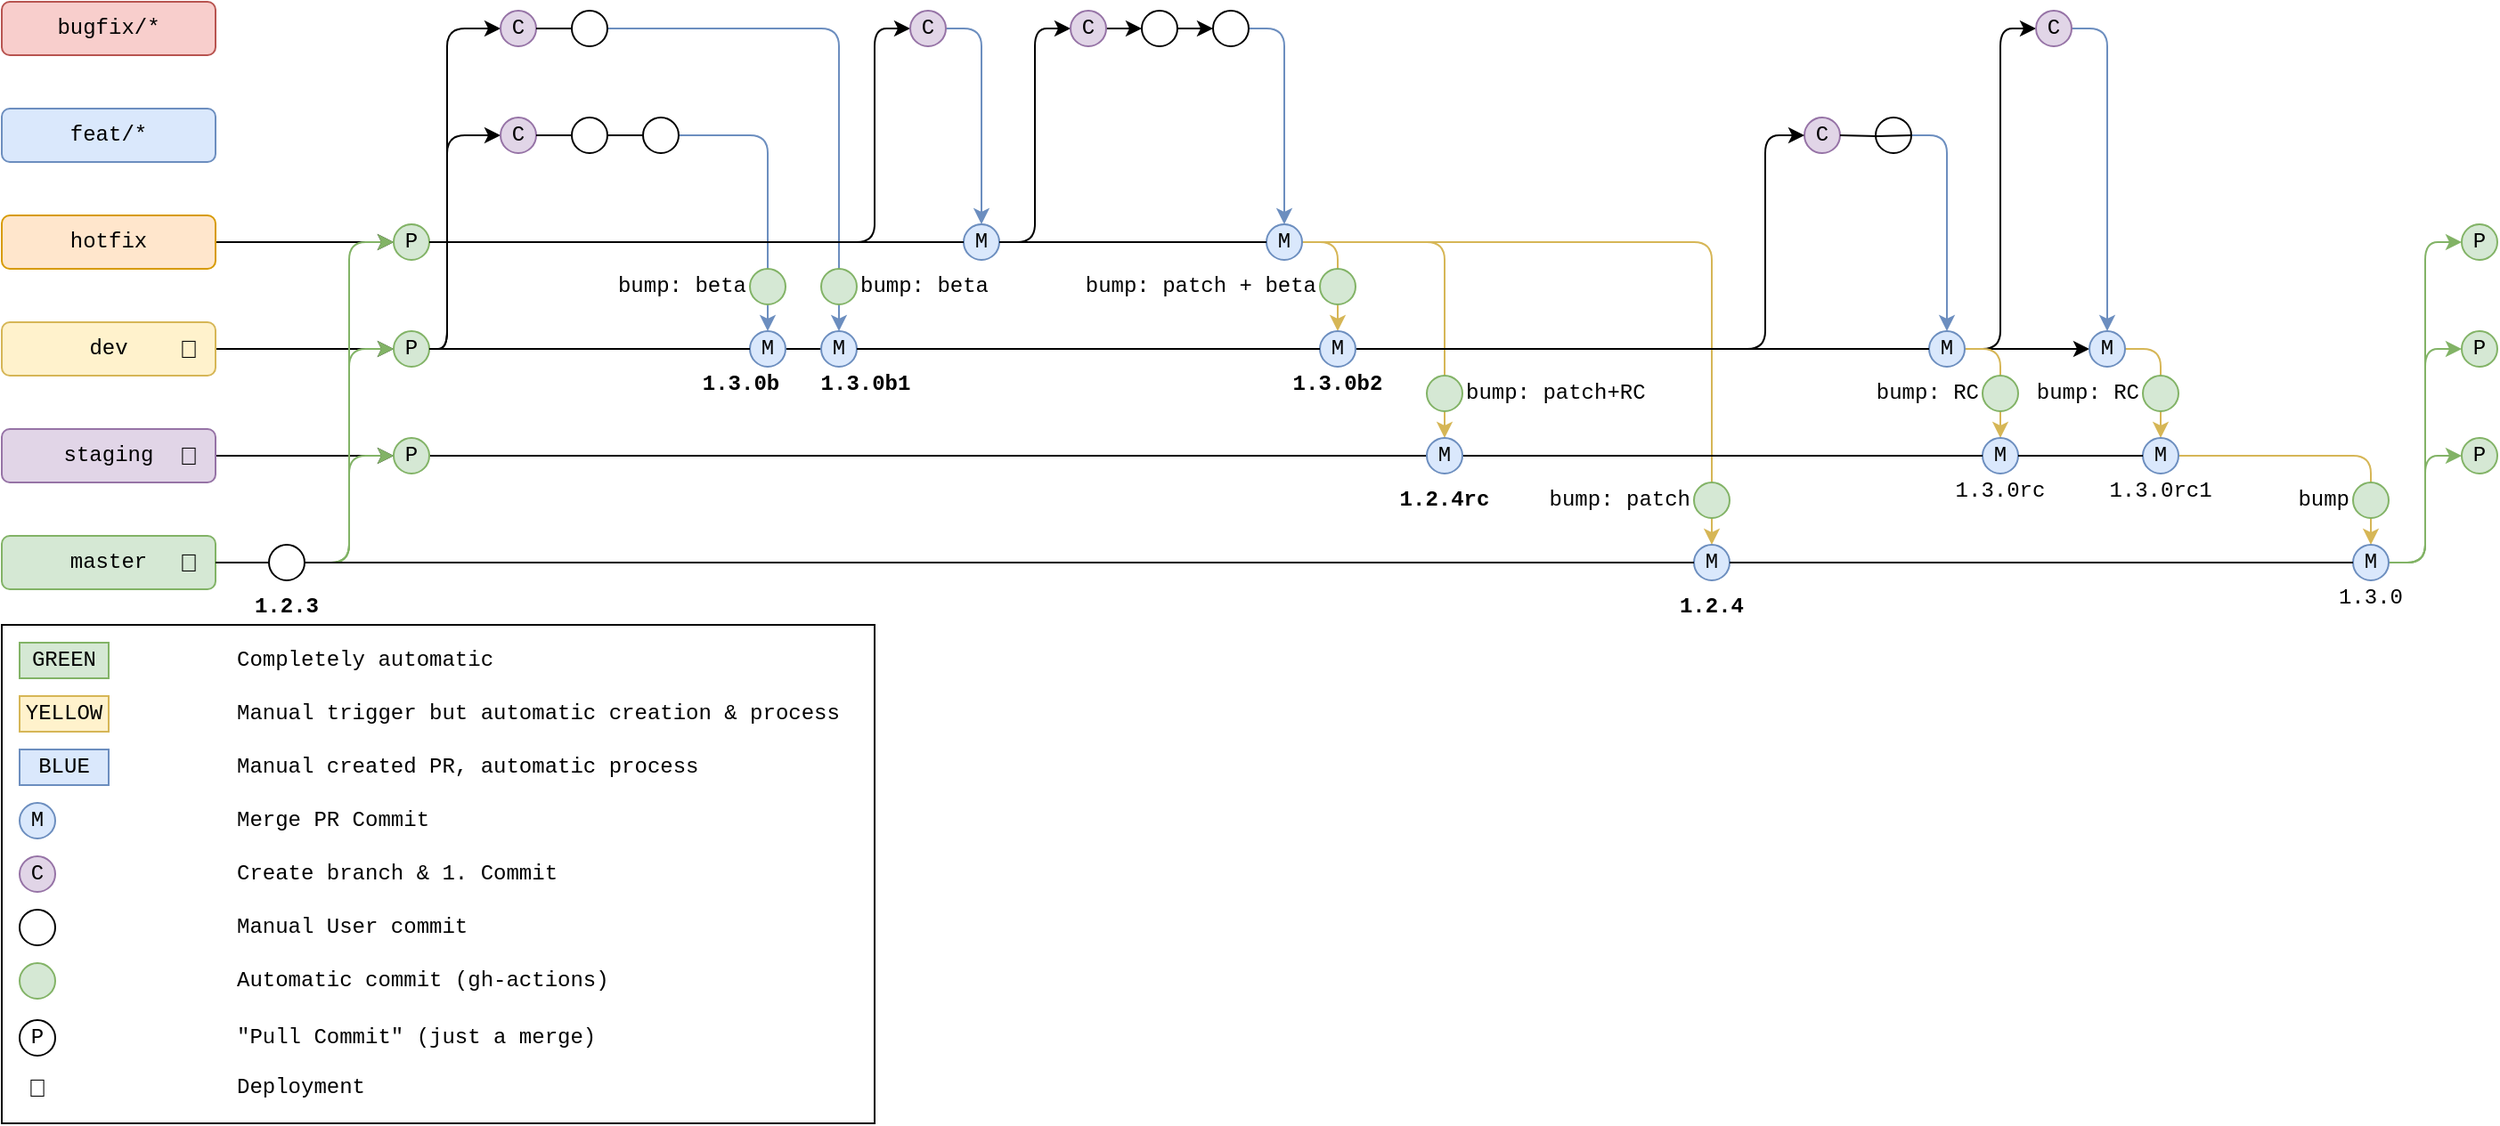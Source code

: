 <mxfile version="14.9.6" type="device"><diagram id="KOjb34SqMDLAr0F-fRmh" name="Seite-1"><mxGraphModel dx="1422" dy="942" grid="1" gridSize="10" guides="1" tooltips="1" connect="1" arrows="1" fold="1" page="1" pageScale="1" pageWidth="827" pageHeight="1169" math="0" shadow="0"><root><mxCell id="0"/><mxCell id="1" parent="0"/><mxCell id="OWHrl4kJECYipHaVR8hn-153" value="" style="rounded=0;whiteSpace=wrap;html=1;fontFamily=Courier New;fillColor=none;align=left;" parent="1" vertex="1"><mxGeometry x="20" y="360" width="490" height="280" as="geometry"/></mxCell><mxCell id="OWHrl4kJECYipHaVR8hn-104" style="edgeStyle=orthogonalEdgeStyle;rounded=1;orthogonalLoop=1;jettySize=auto;html=1;exitX=1;exitY=0.5;exitDx=0;exitDy=0;entryX=0;entryY=0.5;entryDx=0;entryDy=0;fontFamily=Courier New;endArrow=classic;endFill=1;" parent="1" source="OWHrl4kJECYipHaVR8hn-56" target="OWHrl4kJECYipHaVR8hn-101" edge="1"><mxGeometry relative="1" as="geometry"/></mxCell><mxCell id="OWHrl4kJECYipHaVR8hn-103" style="edgeStyle=orthogonalEdgeStyle;rounded=1;orthogonalLoop=1;jettySize=auto;html=1;exitX=1;exitY=0.5;exitDx=0;exitDy=0;entryX=0;entryY=0.5;entryDx=0;entryDy=0;fontFamily=Courier New;endArrow=classic;endFill=1;" parent="1" source="OWHrl4kJECYipHaVR8hn-56" target="OWHrl4kJECYipHaVR8hn-102" edge="1"><mxGeometry relative="1" as="geometry"/></mxCell><mxCell id="OWHrl4kJECYipHaVR8hn-1" value="master" style="rounded=1;whiteSpace=wrap;html=1;fontFamily=Courier New;fillColor=#d5e8d4;strokeColor=#82b366;" parent="1" vertex="1"><mxGeometry x="20" y="310" width="120" height="30" as="geometry"/></mxCell><mxCell id="OWHrl4kJECYipHaVR8hn-150" style="edgeStyle=orthogonalEdgeStyle;rounded=1;orthogonalLoop=1;jettySize=auto;html=1;exitX=1;exitY=0.5;exitDx=0;exitDy=0;entryX=0;entryY=0.5;entryDx=0;entryDy=0;fontFamily=Courier New;endArrow=classic;endFill=1;" parent="1" source="OWHrl4kJECYipHaVR8hn-2" target="OWHrl4kJECYipHaVR8hn-90" edge="1"><mxGeometry relative="1" as="geometry"/></mxCell><mxCell id="OWHrl4kJECYipHaVR8hn-2" value="staging" style="rounded=1;whiteSpace=wrap;html=1;fontFamily=Courier New;fillColor=#e1d5e7;strokeColor=#9673a6;" parent="1" vertex="1"><mxGeometry x="20" y="250" width="120" height="30" as="geometry"/></mxCell><mxCell id="OWHrl4kJECYipHaVR8hn-151" style="edgeStyle=orthogonalEdgeStyle;rounded=1;orthogonalLoop=1;jettySize=auto;html=1;exitX=1;exitY=0.5;exitDx=0;exitDy=0;fontFamily=Courier New;endArrow=classic;endFill=1;" parent="1" source="OWHrl4kJECYipHaVR8hn-3" target="OWHrl4kJECYipHaVR8hn-8" edge="1"><mxGeometry relative="1" as="geometry"/></mxCell><mxCell id="OWHrl4kJECYipHaVR8hn-3" value="dev" style="rounded=1;whiteSpace=wrap;html=1;fontFamily=Courier New;fillColor=#fff2cc;strokeColor=#d6b656;" parent="1" vertex="1"><mxGeometry x="20" y="190" width="120" height="30" as="geometry"/></mxCell><mxCell id="OWHrl4kJECYipHaVR8hn-4" value="feat/*" style="rounded=1;whiteSpace=wrap;html=1;fontFamily=Courier New;fillColor=#dae8fc;strokeColor=#6c8ebf;" parent="1" vertex="1"><mxGeometry x="20" y="70" width="120" height="30" as="geometry"/></mxCell><mxCell id="OWHrl4kJECYipHaVR8hn-13" style="edgeStyle=orthogonalEdgeStyle;rounded=1;orthogonalLoop=1;jettySize=auto;html=1;exitX=1;exitY=0.5;exitDx=0;exitDy=0;fontFamily=Courier New;startArrow=none;entryX=0.5;entryY=0;entryDx=0;entryDy=0;fillColor=#dae8fc;strokeColor=#6c8ebf;" parent="1" source="OWHrl4kJECYipHaVR8hn-44" target="OWHrl4kJECYipHaVR8hn-60" edge="1"><mxGeometry relative="1" as="geometry"><mxPoint x="860" y="25" as="targetPoint"/></mxGeometry></mxCell><mxCell id="OWHrl4kJECYipHaVR8hn-5" value="bugfix/*" style="rounded=1;whiteSpace=wrap;html=1;fontFamily=Courier New;fillColor=#f8cecc;strokeColor=#b85450;" parent="1" vertex="1"><mxGeometry x="20" y="10" width="120" height="30" as="geometry"/></mxCell><mxCell id="OWHrl4kJECYipHaVR8hn-152" style="edgeStyle=orthogonalEdgeStyle;rounded=1;orthogonalLoop=1;jettySize=auto;html=1;exitX=1;exitY=0.5;exitDx=0;exitDy=0;entryX=0;entryY=0.5;entryDx=0;entryDy=0;fontFamily=Courier New;endArrow=classic;endFill=1;" parent="1" source="OWHrl4kJECYipHaVR8hn-6" target="OWHrl4kJECYipHaVR8hn-22" edge="1"><mxGeometry relative="1" as="geometry"/></mxCell><mxCell id="OWHrl4kJECYipHaVR8hn-6" value="hotfix" style="rounded=1;whiteSpace=wrap;html=1;fontFamily=Courier New;fillColor=#ffe6cc;strokeColor=#d79b00;" parent="1" vertex="1"><mxGeometry x="20" y="130" width="120" height="30" as="geometry"/></mxCell><mxCell id="OWHrl4kJECYipHaVR8hn-35" style="edgeStyle=orthogonalEdgeStyle;rounded=1;orthogonalLoop=1;jettySize=auto;html=1;exitX=1;exitY=0.5;exitDx=0;exitDy=0;entryX=0;entryY=0.5;entryDx=0;entryDy=0;fontFamily=Courier New;" parent="1" source="OWHrl4kJECYipHaVR8hn-8" target="OWHrl4kJECYipHaVR8hn-26" edge="1"><mxGeometry relative="1" as="geometry"><Array as="points"><mxPoint x="270" y="205"/><mxPoint x="270" y="85"/></Array></mxGeometry></mxCell><mxCell id="OWHrl4kJECYipHaVR8hn-39" style="edgeStyle=orthogonalEdgeStyle;rounded=1;orthogonalLoop=1;jettySize=auto;html=1;exitX=1;exitY=0.5;exitDx=0;exitDy=0;entryX=0;entryY=0.5;entryDx=0;entryDy=0;fontFamily=Courier New;" parent="1" source="OWHrl4kJECYipHaVR8hn-8" target="OWHrl4kJECYipHaVR8hn-37" edge="1"><mxGeometry relative="1" as="geometry"><Array as="points"><mxPoint x="270" y="205"/><mxPoint x="270" y="25"/></Array></mxGeometry></mxCell><mxCell id="OWHrl4kJECYipHaVR8hn-8" value="P" style="ellipse;whiteSpace=wrap;html=1;aspect=fixed;fontFamily=Courier New;fillColor=#d5e8d4;strokeColor=#82b366;" parent="1" vertex="1"><mxGeometry x="240" y="195" width="20" height="20" as="geometry"/></mxCell><mxCell id="OWHrl4kJECYipHaVR8hn-20" style="rounded=1;orthogonalLoop=1;jettySize=auto;html=1;exitX=1;exitY=0.5;exitDx=0;exitDy=0;entryX=0;entryY=0.5;entryDx=0;entryDy=0;fontFamily=Courier New;elbow=vertical;edgeStyle=orthogonalEdgeStyle;fillColor=#d5e8d4;strokeColor=#82b366;" parent="1" source="OWHrl4kJECYipHaVR8hn-19" target="OWHrl4kJECYipHaVR8hn-8" edge="1"><mxGeometry relative="1" as="geometry"/></mxCell><mxCell id="OWHrl4kJECYipHaVR8hn-91" style="edgeStyle=orthogonalEdgeStyle;rounded=1;orthogonalLoop=1;jettySize=auto;html=1;exitX=1;exitY=0.5;exitDx=0;exitDy=0;entryX=0;entryY=0.5;entryDx=0;entryDy=0;fontFamily=Courier New;endArrow=classic;endFill=1;fillColor=#d5e8d4;strokeColor=#82b366;" parent="1" source="OWHrl4kJECYipHaVR8hn-19" target="OWHrl4kJECYipHaVR8hn-90" edge="1"><mxGeometry relative="1" as="geometry"/></mxCell><mxCell id="OWHrl4kJECYipHaVR8hn-126" style="edgeStyle=orthogonalEdgeStyle;rounded=1;orthogonalLoop=1;jettySize=auto;html=1;exitX=1;exitY=0.5;exitDx=0;exitDy=0;entryX=0;entryY=0.5;entryDx=0;entryDy=0;fontFamily=Courier New;endArrow=classic;endFill=1;fillColor=#d5e8d4;strokeColor=#82b366;" parent="1" source="OWHrl4kJECYipHaVR8hn-19" target="OWHrl4kJECYipHaVR8hn-22" edge="1"><mxGeometry relative="1" as="geometry"/></mxCell><mxCell id="OWHrl4kJECYipHaVR8hn-19" value="" style="ellipse;whiteSpace=wrap;html=1;aspect=fixed;fontFamily=Courier New;" parent="1" vertex="1"><mxGeometry x="170" y="315" width="20" height="20" as="geometry"/></mxCell><mxCell id="OWHrl4kJECYipHaVR8hn-21" value="" style="edgeStyle=orthogonalEdgeStyle;rounded=0;orthogonalLoop=1;jettySize=auto;html=1;exitX=1;exitY=0.5;exitDx=0;exitDy=0;fontFamily=Courier New;endArrow=none;" parent="1" source="OWHrl4kJECYipHaVR8hn-1" target="OWHrl4kJECYipHaVR8hn-19" edge="1"><mxGeometry relative="1" as="geometry"><mxPoint x="860" y="325" as="targetPoint"/><mxPoint x="140" y="325" as="sourcePoint"/></mxGeometry></mxCell><mxCell id="OWHrl4kJECYipHaVR8hn-50" style="edgeStyle=orthogonalEdgeStyle;rounded=1;orthogonalLoop=1;jettySize=auto;html=1;exitX=1;exitY=0.5;exitDx=0;exitDy=0;entryX=0;entryY=0.5;entryDx=0;entryDy=0;fontFamily=Courier New;" parent="1" source="OWHrl4kJECYipHaVR8hn-22" target="OWHrl4kJECYipHaVR8hn-44" edge="1"><mxGeometry relative="1" as="geometry"><Array as="points"><mxPoint x="510" y="145"/><mxPoint x="510" y="25"/></Array></mxGeometry></mxCell><mxCell id="OWHrl4kJECYipHaVR8hn-22" value="P" style="ellipse;whiteSpace=wrap;html=1;aspect=fixed;fontFamily=Courier New;fillColor=#d5e8d4;strokeColor=#82b366;" parent="1" vertex="1"><mxGeometry x="240" y="135" width="20" height="20" as="geometry"/></mxCell><mxCell id="OWHrl4kJECYipHaVR8hn-26" value="C" style="ellipse;whiteSpace=wrap;html=1;aspect=fixed;fontFamily=Courier New;fillColor=#e1d5e7;strokeColor=#9673a6;" parent="1" vertex="1"><mxGeometry x="300" y="75" width="20" height="20" as="geometry"/></mxCell><mxCell id="OWHrl4kJECYipHaVR8hn-28" value="" style="ellipse;whiteSpace=wrap;html=1;aspect=fixed;fontFamily=Courier New;" parent="1" vertex="1"><mxGeometry x="340" y="75" width="20" height="20" as="geometry"/></mxCell><mxCell id="OWHrl4kJECYipHaVR8hn-29" value="" style="edgeStyle=orthogonalEdgeStyle;rounded=0;orthogonalLoop=1;jettySize=auto;html=1;exitX=1;exitY=0.5;exitDx=0;exitDy=0;fontFamily=Courier New;startArrow=none;endArrow=none;" parent="1" source="OWHrl4kJECYipHaVR8hn-26" target="OWHrl4kJECYipHaVR8hn-28" edge="1"><mxGeometry relative="1" as="geometry"><mxPoint x="860" y="85" as="targetPoint"/><mxPoint x="360" y="85" as="sourcePoint"/></mxGeometry></mxCell><mxCell id="OWHrl4kJECYipHaVR8hn-34" style="edgeStyle=orthogonalEdgeStyle;rounded=1;orthogonalLoop=1;jettySize=auto;html=1;exitX=1;exitY=0.5;exitDx=0;exitDy=0;entryX=0.5;entryY=0;entryDx=0;entryDy=0;fontFamily=Courier New;fillColor=#dae8fc;strokeColor=#6c8ebf;" parent="1" source="OWHrl4kJECYipHaVR8hn-30" target="OWHrl4kJECYipHaVR8hn-32" edge="1"><mxGeometry relative="1" as="geometry"/></mxCell><mxCell id="OWHrl4kJECYipHaVR8hn-30" value="" style="ellipse;whiteSpace=wrap;html=1;aspect=fixed;fontFamily=Courier New;" parent="1" vertex="1"><mxGeometry x="380" y="75" width="20" height="20" as="geometry"/></mxCell><mxCell id="OWHrl4kJECYipHaVR8hn-31" value="" style="edgeStyle=orthogonalEdgeStyle;rounded=0;orthogonalLoop=1;jettySize=auto;html=1;exitX=1;exitY=0.5;exitDx=0;exitDy=0;fontFamily=Courier New;startArrow=none;endArrow=none;" parent="1" source="OWHrl4kJECYipHaVR8hn-28" target="OWHrl4kJECYipHaVR8hn-30" edge="1"><mxGeometry relative="1" as="geometry"><mxPoint x="820" y="85" as="targetPoint"/><mxPoint x="360" y="85" as="sourcePoint"/></mxGeometry></mxCell><mxCell id="OWHrl4kJECYipHaVR8hn-59" style="edgeStyle=orthogonalEdgeStyle;rounded=1;orthogonalLoop=1;jettySize=auto;html=1;exitX=1;exitY=0.5;exitDx=0;exitDy=0;entryX=0;entryY=0.5;entryDx=0;entryDy=0;fontFamily=Courier New;endArrow=none;endFill=0;" parent="1" source="OWHrl4kJECYipHaVR8hn-32" target="OWHrl4kJECYipHaVR8hn-47" edge="1"><mxGeometry relative="1" as="geometry"/></mxCell><mxCell id="OWHrl4kJECYipHaVR8hn-32" value="M" style="ellipse;whiteSpace=wrap;html=1;aspect=fixed;fontFamily=Courier New;fillColor=#dae8fc;strokeColor=#6c8ebf;" parent="1" vertex="1"><mxGeometry x="440" y="195" width="20" height="20" as="geometry"/></mxCell><mxCell id="OWHrl4kJECYipHaVR8hn-33" value="" style="edgeStyle=orthogonalEdgeStyle;rounded=0;orthogonalLoop=1;jettySize=auto;html=1;exitX=1;exitY=0.5;exitDx=0;exitDy=0;fontFamily=Courier New;startArrow=none;endArrow=none;" parent="1" source="OWHrl4kJECYipHaVR8hn-8" target="OWHrl4kJECYipHaVR8hn-32" edge="1"><mxGeometry relative="1" as="geometry"><mxPoint x="860" y="205" as="targetPoint"/><mxPoint x="260" y="205" as="sourcePoint"/></mxGeometry></mxCell><mxCell id="OWHrl4kJECYipHaVR8hn-37" value="C" style="ellipse;whiteSpace=wrap;html=1;aspect=fixed;fontFamily=Courier New;fillColor=#e1d5e7;strokeColor=#9673a6;" parent="1" vertex="1"><mxGeometry x="300" y="15" width="20" height="20" as="geometry"/></mxCell><mxCell id="OWHrl4kJECYipHaVR8hn-49" style="edgeStyle=orthogonalEdgeStyle;rounded=1;orthogonalLoop=1;jettySize=auto;html=1;exitX=1;exitY=0.5;exitDx=0;exitDy=0;fontFamily=Courier New;entryX=0.5;entryY=0;entryDx=0;entryDy=0;fillColor=#dae8fc;strokeColor=#6c8ebf;" parent="1" source="OWHrl4kJECYipHaVR8hn-41" target="OWHrl4kJECYipHaVR8hn-47" edge="1"><mxGeometry relative="1" as="geometry"><mxPoint x="480" y="20" as="targetPoint"/><Array as="points"><mxPoint x="490" y="25"/></Array></mxGeometry></mxCell><mxCell id="OWHrl4kJECYipHaVR8hn-41" value="" style="ellipse;whiteSpace=wrap;html=1;aspect=fixed;fontFamily=Courier New;" parent="1" vertex="1"><mxGeometry x="340" y="15" width="20" height="20" as="geometry"/></mxCell><mxCell id="OWHrl4kJECYipHaVR8hn-42" value="" style="edgeStyle=orthogonalEdgeStyle;rounded=0;orthogonalLoop=1;jettySize=auto;html=1;exitX=1;exitY=0.5;exitDx=0;exitDy=0;fontFamily=Courier New;startArrow=none;endArrow=none;" parent="1" source="OWHrl4kJECYipHaVR8hn-37" target="OWHrl4kJECYipHaVR8hn-41" edge="1"><mxGeometry relative="1" as="geometry"><mxPoint x="860" y="25" as="targetPoint"/><mxPoint x="320" y="25" as="sourcePoint"/></mxGeometry></mxCell><mxCell id="OWHrl4kJECYipHaVR8hn-44" value="C" style="ellipse;whiteSpace=wrap;html=1;aspect=fixed;fontFamily=Courier New;fillColor=#e1d5e7;strokeColor=#9673a6;" parent="1" vertex="1"><mxGeometry x="530" y="15" width="20" height="20" as="geometry"/></mxCell><mxCell id="OWHrl4kJECYipHaVR8hn-47" value="M" style="ellipse;whiteSpace=wrap;html=1;aspect=fixed;fontFamily=Courier New;fillColor=#dae8fc;strokeColor=#6c8ebf;" parent="1" vertex="1"><mxGeometry x="480" y="195" width="20" height="20" as="geometry"/></mxCell><mxCell id="OWHrl4kJECYipHaVR8hn-51" value="C" style="ellipse;whiteSpace=wrap;html=1;aspect=fixed;fontFamily=Courier New;fillColor=#e1d5e7;strokeColor=#9673a6;" parent="1" vertex="1"><mxGeometry x="1032" y="75" width="20" height="20" as="geometry"/></mxCell><mxCell id="OWHrl4kJECYipHaVR8hn-58" style="edgeStyle=orthogonalEdgeStyle;rounded=1;orthogonalLoop=1;jettySize=auto;html=1;exitX=1;exitY=0.5;exitDx=0;exitDy=0;entryX=0.5;entryY=0;entryDx=0;entryDy=0;fontFamily=Courier New;fillColor=#dae8fc;strokeColor=#6c8ebf;" parent="1" source="OWHrl4kJECYipHaVR8hn-53" target="OWHrl4kJECYipHaVR8hn-56" edge="1"><mxGeometry relative="1" as="geometry"/></mxCell><mxCell id="OWHrl4kJECYipHaVR8hn-53" value="" style="ellipse;whiteSpace=wrap;html=1;aspect=fixed;fontFamily=Courier New;" parent="1" vertex="1"><mxGeometry x="1072" y="75" width="20" height="20" as="geometry"/></mxCell><mxCell id="OWHrl4kJECYipHaVR8hn-54" value="" style="edgeStyle=orthogonalEdgeStyle;rounded=0;orthogonalLoop=1;jettySize=auto;html=1;fontFamily=Courier New;startArrow=none;endArrow=none;" parent="1" target="OWHrl4kJECYipHaVR8hn-53" edge="1"><mxGeometry relative="1" as="geometry"><mxPoint x="1352" y="90" as="targetPoint"/><mxPoint x="1052" y="85" as="sourcePoint"/></mxGeometry></mxCell><mxCell id="OWHrl4kJECYipHaVR8hn-96" style="edgeStyle=orthogonalEdgeStyle;rounded=1;orthogonalLoop=1;jettySize=auto;html=1;exitX=1;exitY=0.5;exitDx=0;exitDy=0;entryX=0.5;entryY=0;entryDx=0;entryDy=0;fontFamily=Courier New;endArrow=classic;endFill=1;fillColor=#fff2cc;strokeColor=#d6b656;" parent="1" source="OWHrl4kJECYipHaVR8hn-56" target="OWHrl4kJECYipHaVR8hn-93" edge="1"><mxGeometry relative="1" as="geometry"/></mxCell><mxCell id="OWHrl4kJECYipHaVR8hn-56" value="M" style="ellipse;whiteSpace=wrap;html=1;aspect=fixed;fontFamily=Courier New;fillColor=#dae8fc;strokeColor=#6c8ebf;" parent="1" vertex="1"><mxGeometry x="1102" y="195" width="20" height="20" as="geometry"/></mxCell><mxCell id="OWHrl4kJECYipHaVR8hn-65" style="edgeStyle=orthogonalEdgeStyle;rounded=1;orthogonalLoop=1;jettySize=auto;html=1;exitX=0.5;exitY=1;exitDx=0;exitDy=0;entryX=0.5;entryY=0;entryDx=0;entryDy=0;fontFamily=Courier New;endArrow=classic;endFill=1;startArrow=none;fillColor=#fff2cc;strokeColor=#d6b656;" parent="1" source="OWHrl4kJECYipHaVR8hn-66" target="OWHrl4kJECYipHaVR8hn-63" edge="1"><mxGeometry relative="1" as="geometry"/></mxCell><mxCell id="OWHrl4kJECYipHaVR8hn-74" style="edgeStyle=orthogonalEdgeStyle;rounded=1;orthogonalLoop=1;jettySize=auto;html=1;exitX=1;exitY=0.5;exitDx=0;exitDy=0;entryX=0;entryY=0.5;entryDx=0;entryDy=0;fontFamily=Courier New;endArrow=classic;endFill=1;" parent="1" source="OWHrl4kJECYipHaVR8hn-60" target="OWHrl4kJECYipHaVR8hn-71" edge="1"><mxGeometry relative="1" as="geometry"/></mxCell><mxCell id="OWHrl4kJECYipHaVR8hn-60" value="M" style="ellipse;whiteSpace=wrap;html=1;aspect=fixed;fontFamily=Courier New;fillColor=#dae8fc;strokeColor=#6c8ebf;" parent="1" vertex="1"><mxGeometry x="560" y="135" width="20" height="20" as="geometry"/></mxCell><mxCell id="OWHrl4kJECYipHaVR8hn-61" value="" style="edgeStyle=orthogonalEdgeStyle;rounded=0;orthogonalLoop=1;jettySize=auto;html=1;exitX=1;exitY=0.5;exitDx=0;exitDy=0;fontFamily=Courier New;startArrow=none;endArrow=none;" parent="1" source="OWHrl4kJECYipHaVR8hn-22" target="OWHrl4kJECYipHaVR8hn-60" edge="1"><mxGeometry relative="1" as="geometry"><mxPoint x="860" y="145" as="targetPoint"/><mxPoint x="320" y="145" as="sourcePoint"/></mxGeometry></mxCell><mxCell id="OWHrl4kJECYipHaVR8hn-63" value="M" style="ellipse;whiteSpace=wrap;html=1;aspect=fixed;fontFamily=Courier New;fillColor=#dae8fc;strokeColor=#6c8ebf;" parent="1" vertex="1"><mxGeometry x="970" y="315" width="20" height="20" as="geometry"/></mxCell><mxCell id="OWHrl4kJECYipHaVR8hn-64" value="" style="edgeStyle=orthogonalEdgeStyle;rounded=0;orthogonalLoop=1;jettySize=auto;html=1;exitX=1;exitY=0.5;exitDx=0;exitDy=0;fontFamily=Courier New;startArrow=none;endArrow=none;" parent="1" source="OWHrl4kJECYipHaVR8hn-19" target="OWHrl4kJECYipHaVR8hn-63" edge="1"><mxGeometry relative="1" as="geometry"><mxPoint x="860" y="325" as="targetPoint"/><mxPoint x="190" y="325" as="sourcePoint"/></mxGeometry></mxCell><mxCell id="OWHrl4kJECYipHaVR8hn-67" value="" style="edgeStyle=orthogonalEdgeStyle;rounded=1;orthogonalLoop=1;jettySize=auto;html=1;exitX=1;exitY=0.5;exitDx=0;exitDy=0;entryX=0.5;entryY=0;entryDx=0;entryDy=0;fontFamily=Courier New;endArrow=none;endFill=1;fillColor=#fff2cc;strokeColor=#d6b656;" parent="1" source="OWHrl4kJECYipHaVR8hn-60" target="OWHrl4kJECYipHaVR8hn-66" edge="1"><mxGeometry relative="1" as="geometry"><mxPoint x="580" y="145" as="sourcePoint"/><mxPoint x="610" y="315" as="targetPoint"/></mxGeometry></mxCell><mxCell id="OWHrl4kJECYipHaVR8hn-75" style="edgeStyle=orthogonalEdgeStyle;rounded=1;orthogonalLoop=1;jettySize=auto;html=1;exitX=1;exitY=0.5;exitDx=0;exitDy=0;entryX=0;entryY=0.5;entryDx=0;entryDy=0;fontFamily=Courier New;endArrow=classic;endFill=1;" parent="1" source="OWHrl4kJECYipHaVR8hn-71" target="OWHrl4kJECYipHaVR8hn-72" edge="1"><mxGeometry relative="1" as="geometry"/></mxCell><mxCell id="OWHrl4kJECYipHaVR8hn-71" value="C" style="ellipse;whiteSpace=wrap;html=1;aspect=fixed;fontFamily=Courier New;fillColor=#e1d5e7;strokeColor=#9673a6;" parent="1" vertex="1"><mxGeometry x="620" y="15" width="20" height="20" as="geometry"/></mxCell><mxCell id="OWHrl4kJECYipHaVR8hn-76" style="edgeStyle=orthogonalEdgeStyle;rounded=1;orthogonalLoop=1;jettySize=auto;html=1;exitX=1;exitY=0.5;exitDx=0;exitDy=0;entryX=0;entryY=0.5;entryDx=0;entryDy=0;fontFamily=Courier New;endArrow=classic;endFill=1;" parent="1" source="OWHrl4kJECYipHaVR8hn-72" target="OWHrl4kJECYipHaVR8hn-73" edge="1"><mxGeometry relative="1" as="geometry"/></mxCell><mxCell id="OWHrl4kJECYipHaVR8hn-72" value="" style="ellipse;whiteSpace=wrap;html=1;aspect=fixed;fontFamily=Courier New;" parent="1" vertex="1"><mxGeometry x="660" y="15" width="20" height="20" as="geometry"/></mxCell><mxCell id="OWHrl4kJECYipHaVR8hn-79" style="edgeStyle=orthogonalEdgeStyle;rounded=1;orthogonalLoop=1;jettySize=auto;html=1;exitX=1;exitY=0.5;exitDx=0;exitDy=0;entryX=0.5;entryY=0;entryDx=0;entryDy=0;fontFamily=Courier New;endArrow=classic;endFill=1;fillColor=#dae8fc;strokeColor=#6c8ebf;" parent="1" source="OWHrl4kJECYipHaVR8hn-73" target="OWHrl4kJECYipHaVR8hn-77" edge="1"><mxGeometry relative="1" as="geometry"/></mxCell><mxCell id="OWHrl4kJECYipHaVR8hn-73" value="" style="ellipse;whiteSpace=wrap;html=1;aspect=fixed;fontFamily=Courier New;" parent="1" vertex="1"><mxGeometry x="700" y="15" width="20" height="20" as="geometry"/></mxCell><mxCell id="OWHrl4kJECYipHaVR8hn-178" style="edgeStyle=orthogonalEdgeStyle;rounded=1;orthogonalLoop=1;jettySize=auto;html=1;exitX=1;exitY=0.5;exitDx=0;exitDy=0;entryX=0.5;entryY=0;entryDx=0;entryDy=0;fontFamily=Courier New;endArrow=classic;endFill=1;fillColor=#fff2cc;strokeColor=#d6b656;" parent="1" source="OWHrl4kJECYipHaVR8hn-77" target="OWHrl4kJECYipHaVR8hn-176" edge="1"><mxGeometry relative="1" as="geometry"/></mxCell><mxCell id="OWHrl4kJECYipHaVR8hn-195" style="edgeStyle=orthogonalEdgeStyle;rounded=1;orthogonalLoop=1;jettySize=auto;html=1;exitX=1;exitY=0.5;exitDx=0;exitDy=0;entryX=0.5;entryY=0;entryDx=0;entryDy=0;fontFamily=Courier New;endArrow=classic;endFill=1;fillColor=#fff2cc;strokeColor=#d6b656;" parent="1" source="OWHrl4kJECYipHaVR8hn-77" target="OWHrl4kJECYipHaVR8hn-193" edge="1"><mxGeometry relative="1" as="geometry"/></mxCell><mxCell id="OWHrl4kJECYipHaVR8hn-77" value="M" style="ellipse;whiteSpace=wrap;html=1;aspect=fixed;fontFamily=Courier New;fillColor=#dae8fc;strokeColor=#6c8ebf;" parent="1" vertex="1"><mxGeometry x="730" y="135" width="20" height="20" as="geometry"/></mxCell><mxCell id="OWHrl4kJECYipHaVR8hn-78" value="" style="edgeStyle=orthogonalEdgeStyle;rounded=0;orthogonalLoop=1;jettySize=auto;html=1;exitX=1;exitY=0.5;exitDx=0;exitDy=0;fontFamily=Courier New;startArrow=none;endArrow=none;" parent="1" source="OWHrl4kJECYipHaVR8hn-60" target="OWHrl4kJECYipHaVR8hn-77" edge="1"><mxGeometry relative="1" as="geometry"><mxPoint x="860" y="145" as="targetPoint"/><mxPoint x="580" y="145" as="sourcePoint"/></mxGeometry></mxCell><mxCell id="OWHrl4kJECYipHaVR8hn-199" style="edgeStyle=orthogonalEdgeStyle;rounded=1;orthogonalLoop=1;jettySize=auto;html=1;exitX=1;exitY=0.5;exitDx=0;exitDy=0;entryX=0;entryY=0.5;entryDx=0;entryDy=0;fontFamily=Courier New;endArrow=none;endFill=0;" parent="1" source="OWHrl4kJECYipHaVR8hn-90" target="OWHrl4kJECYipHaVR8hn-193" edge="1"><mxGeometry relative="1" as="geometry"/></mxCell><mxCell id="OWHrl4kJECYipHaVR8hn-90" value="P" style="ellipse;whiteSpace=wrap;html=1;aspect=fixed;fontFamily=Courier New;fillColor=#d5e8d4;strokeColor=#82b366;" parent="1" vertex="1"><mxGeometry x="240" y="255" width="20" height="20" as="geometry"/></mxCell><mxCell id="OWHrl4kJECYipHaVR8hn-93" value="M" style="ellipse;whiteSpace=wrap;html=1;aspect=fixed;fontFamily=Courier New;fillColor=#dae8fc;strokeColor=#6c8ebf;" parent="1" vertex="1"><mxGeometry x="1132" y="255" width="20" height="20" as="geometry"/></mxCell><mxCell id="OWHrl4kJECYipHaVR8hn-95" value="" style="group;" parent="1" vertex="1" connectable="0"><mxGeometry x="880" y="280" width="110" height="20" as="geometry"/></mxCell><mxCell id="OWHrl4kJECYipHaVR8hn-69" value="bump: patch" style="text;html=1;align=right;verticalAlign=middle;whiteSpace=wrap;rounded=0;fontFamily=Courier New;" parent="OWHrl4kJECYipHaVR8hn-95" vertex="1"><mxGeometry width="90" height="20" as="geometry"/></mxCell><mxCell id="OWHrl4kJECYipHaVR8hn-66" value="&lt;p style=&quot;line-height: 100%&quot;&gt;&lt;br&gt;&lt;/p&gt;" style="ellipse;whiteSpace=wrap;html=1;aspect=fixed;fontFamily=Courier New;align=center;fillColor=#d5e8d4;strokeColor=#82b366;" parent="OWHrl4kJECYipHaVR8hn-95" vertex="1"><mxGeometry x="90" width="20" height="20" as="geometry"/></mxCell><mxCell id="OWHrl4kJECYipHaVR8hn-97" value="" style="group;align=right;" parent="1" vertex="1" connectable="0"><mxGeometry x="1042" y="220" width="110" height="20" as="geometry"/></mxCell><mxCell id="OWHrl4kJECYipHaVR8hn-98" value="bump: RC" style="text;html=1;strokeColor=none;fillColor=none;align=right;verticalAlign=middle;whiteSpace=wrap;rounded=0;fontFamily=Courier New;" parent="OWHrl4kJECYipHaVR8hn-97" vertex="1"><mxGeometry x="30" width="60" height="20" as="geometry"/></mxCell><mxCell id="OWHrl4kJECYipHaVR8hn-99" value="&lt;p style=&quot;line-height: 100%&quot;&gt;&lt;br&gt;&lt;/p&gt;" style="ellipse;whiteSpace=wrap;html=1;aspect=fixed;fontFamily=Courier New;align=center;fillColor=#d5e8d4;strokeColor=#82b366;" parent="OWHrl4kJECYipHaVR8hn-97" vertex="1"><mxGeometry x="90" width="20" height="20" as="geometry"/></mxCell><mxCell id="OWHrl4kJECYipHaVR8hn-100" style="edgeStyle=orthogonalEdgeStyle;rounded=1;orthogonalLoop=1;jettySize=auto;html=1;exitX=1;exitY=0.5;exitDx=0;exitDy=0;fontFamily=Courier New;startArrow=none;entryX=0.5;entryY=0;entryDx=0;entryDy=0;fillColor=#dae8fc;strokeColor=#6c8ebf;" parent="1" source="OWHrl4kJECYipHaVR8hn-101" target="OWHrl4kJECYipHaVR8hn-102" edge="1"><mxGeometry relative="1" as="geometry"><mxPoint x="1492" y="25" as="targetPoint"/></mxGeometry></mxCell><mxCell id="OWHrl4kJECYipHaVR8hn-101" value="C" style="ellipse;whiteSpace=wrap;html=1;aspect=fixed;fontFamily=Courier New;fillColor=#e1d5e7;strokeColor=#9673a6;" parent="1" vertex="1"><mxGeometry x="1162" y="15" width="20" height="20" as="geometry"/></mxCell><mxCell id="OWHrl4kJECYipHaVR8hn-107" style="edgeStyle=orthogonalEdgeStyle;rounded=1;orthogonalLoop=1;jettySize=auto;html=1;exitX=1;exitY=0.5;exitDx=0;exitDy=0;entryX=0.5;entryY=0;entryDx=0;entryDy=0;fontFamily=Courier New;endArrow=classic;endFill=1;fillColor=#fff2cc;strokeColor=#d6b656;" parent="1" source="OWHrl4kJECYipHaVR8hn-102" target="OWHrl4kJECYipHaVR8hn-105" edge="1"><mxGeometry relative="1" as="geometry"/></mxCell><mxCell id="OWHrl4kJECYipHaVR8hn-102" value="M" style="ellipse;whiteSpace=wrap;html=1;aspect=fixed;fontFamily=Courier New;fillColor=#dae8fc;strokeColor=#6c8ebf;" parent="1" vertex="1"><mxGeometry x="1192" y="195" width="20" height="20" as="geometry"/></mxCell><mxCell id="OWHrl4kJECYipHaVR8hn-114" style="edgeStyle=orthogonalEdgeStyle;rounded=1;orthogonalLoop=1;jettySize=auto;html=1;exitX=1;exitY=0.5;exitDx=0;exitDy=0;entryX=0.5;entryY=0;entryDx=0;entryDy=0;fontFamily=Courier New;endArrow=classic;endFill=1;fillColor=#fff2cc;strokeColor=#d6b656;" parent="1" source="OWHrl4kJECYipHaVR8hn-105" target="OWHrl4kJECYipHaVR8hn-111" edge="1"><mxGeometry relative="1" as="geometry"/></mxCell><mxCell id="OWHrl4kJECYipHaVR8hn-105" value="M" style="ellipse;whiteSpace=wrap;html=1;aspect=fixed;fontFamily=Courier New;fillColor=#dae8fc;strokeColor=#6c8ebf;" parent="1" vertex="1"><mxGeometry x="1222" y="255" width="20" height="20" as="geometry"/></mxCell><mxCell id="OWHrl4kJECYipHaVR8hn-106" value="" style="edgeStyle=orthogonalEdgeStyle;rounded=1;orthogonalLoop=1;jettySize=auto;html=1;exitX=1;exitY=0.5;exitDx=0;exitDy=0;fontFamily=Courier New;endArrow=none;endFill=1;startArrow=none;" parent="1" source="OWHrl4kJECYipHaVR8hn-93" target="OWHrl4kJECYipHaVR8hn-105" edge="1"><mxGeometry relative="1" as="geometry"><mxPoint x="1292" y="265" as="targetPoint"/><mxPoint x="1152" y="265" as="sourcePoint"/></mxGeometry></mxCell><mxCell id="OWHrl4kJECYipHaVR8hn-108" value="" style="group" parent="1" vertex="1" connectable="0"><mxGeometry x="1132" y="220" width="110" height="20" as="geometry"/></mxCell><mxCell id="OWHrl4kJECYipHaVR8hn-109" value="bump: RC" style="text;html=1;strokeColor=none;fillColor=none;align=right;verticalAlign=middle;whiteSpace=wrap;rounded=0;fontFamily=Courier New;" parent="OWHrl4kJECYipHaVR8hn-108" vertex="1"><mxGeometry x="30" width="60" height="20" as="geometry"/></mxCell><mxCell id="OWHrl4kJECYipHaVR8hn-110" value="&lt;p style=&quot;line-height: 100%&quot;&gt;&lt;br&gt;&lt;/p&gt;" style="ellipse;whiteSpace=wrap;html=1;aspect=fixed;fontFamily=Courier New;align=center;fillColor=#d5e8d4;strokeColor=#82b366;" parent="OWHrl4kJECYipHaVR8hn-108" vertex="1"><mxGeometry x="90" width="20" height="20" as="geometry"/></mxCell><mxCell id="OWHrl4kJECYipHaVR8hn-122" style="edgeStyle=orthogonalEdgeStyle;rounded=1;orthogonalLoop=1;jettySize=auto;html=1;exitX=1;exitY=0.5;exitDx=0;exitDy=0;entryX=0;entryY=0.5;entryDx=0;entryDy=0;fontFamily=Courier New;endArrow=classic;endFill=1;fillColor=#d5e8d4;strokeColor=#82b366;" parent="1" source="OWHrl4kJECYipHaVR8hn-111" target="OWHrl4kJECYipHaVR8hn-121" edge="1"><mxGeometry relative="1" as="geometry"/></mxCell><mxCell id="OWHrl4kJECYipHaVR8hn-125" style="edgeStyle=orthogonalEdgeStyle;rounded=1;orthogonalLoop=1;jettySize=auto;html=1;exitX=1;exitY=0.5;exitDx=0;exitDy=0;entryX=0;entryY=0.5;entryDx=0;entryDy=0;fontFamily=Courier New;endArrow=classic;endFill=1;fillColor=#d5e8d4;strokeColor=#82b366;" parent="1" source="OWHrl4kJECYipHaVR8hn-111" target="OWHrl4kJECYipHaVR8hn-123" edge="1"><mxGeometry relative="1" as="geometry"/></mxCell><mxCell id="OWHrl4kJECYipHaVR8hn-134" style="edgeStyle=orthogonalEdgeStyle;rounded=1;orthogonalLoop=1;jettySize=auto;html=1;exitX=1;exitY=0.5;exitDx=0;exitDy=0;entryX=0;entryY=0.5;entryDx=0;entryDy=0;fontFamily=Courier New;endArrow=classic;endFill=1;fillColor=#d5e8d4;strokeColor=#82b366;" parent="1" source="OWHrl4kJECYipHaVR8hn-111" target="OWHrl4kJECYipHaVR8hn-133" edge="1"><mxGeometry relative="1" as="geometry"/></mxCell><mxCell id="OWHrl4kJECYipHaVR8hn-111" value="M" style="ellipse;whiteSpace=wrap;html=1;aspect=fixed;fontFamily=Courier New;fillColor=#dae8fc;strokeColor=#6c8ebf;" parent="1" vertex="1"><mxGeometry x="1340" y="315" width="20" height="20" as="geometry"/></mxCell><mxCell id="OWHrl4kJECYipHaVR8hn-112" value="" style="edgeStyle=orthogonalEdgeStyle;rounded=0;orthogonalLoop=1;jettySize=auto;html=1;exitX=1;exitY=0.5;exitDx=0;exitDy=0;fontFamily=Courier New;startArrow=none;endArrow=none;" parent="1" source="OWHrl4kJECYipHaVR8hn-63" target="OWHrl4kJECYipHaVR8hn-111" edge="1"><mxGeometry relative="1" as="geometry"><mxPoint x="1370" y="325" as="targetPoint"/><mxPoint x="760" y="325" as="sourcePoint"/><Array as="points"/></mxGeometry></mxCell><mxCell id="OWHrl4kJECYipHaVR8hn-115" value="" style="group;align=right;" parent="1" vertex="1" connectable="0"><mxGeometry x="1270" y="280" width="110" height="20" as="geometry"/></mxCell><mxCell id="OWHrl4kJECYipHaVR8hn-116" value="bump" style="text;html=1;strokeColor=none;fillColor=none;align=right;verticalAlign=middle;whiteSpace=wrap;rounded=0;fontFamily=Courier New;" parent="OWHrl4kJECYipHaVR8hn-115" vertex="1"><mxGeometry width="70" height="20" as="geometry"/></mxCell><mxCell id="OWHrl4kJECYipHaVR8hn-117" value="&lt;p style=&quot;line-height: 100%&quot;&gt;&lt;br&gt;&lt;/p&gt;" style="ellipse;whiteSpace=wrap;html=1;aspect=fixed;fontFamily=Courier New;align=center;fillColor=#d5e8d4;strokeColor=#82b366;" parent="OWHrl4kJECYipHaVR8hn-115" vertex="1"><mxGeometry x="70" width="20" height="20" as="geometry"/></mxCell><mxCell id="OWHrl4kJECYipHaVR8hn-121" value="P" style="ellipse;whiteSpace=wrap;html=1;aspect=fixed;fontFamily=Courier New;fillColor=#d5e8d4;strokeColor=#82b366;" parent="1" vertex="1"><mxGeometry x="1401" y="255" width="20" height="20" as="geometry"/></mxCell><mxCell id="OWHrl4kJECYipHaVR8hn-123" value="P" style="ellipse;whiteSpace=wrap;html=1;aspect=fixed;fontFamily=Courier New;fillColor=#d5e8d4;strokeColor=#82b366;" parent="1" vertex="1"><mxGeometry x="1401" y="195" width="20" height="20" as="geometry"/></mxCell><mxCell id="OWHrl4kJECYipHaVR8hn-127" value="" style="group" parent="1" vertex="1" connectable="0"><mxGeometry x="350" y="160" width="110" height="20" as="geometry"/></mxCell><mxCell id="OWHrl4kJECYipHaVR8hn-128" value="bump: beta" style="text;html=1;strokeColor=none;fillColor=none;align=right;verticalAlign=middle;whiteSpace=wrap;rounded=0;fontFamily=Courier New;" parent="OWHrl4kJECYipHaVR8hn-127" vertex="1"><mxGeometry width="90" height="20" as="geometry"/></mxCell><mxCell id="OWHrl4kJECYipHaVR8hn-129" value="&lt;p style=&quot;line-height: 100%&quot;&gt;&lt;br&gt;&lt;/p&gt;" style="ellipse;whiteSpace=wrap;html=1;aspect=fixed;fontFamily=Courier New;align=center;fillColor=#d5e8d4;strokeColor=#82b366;" parent="OWHrl4kJECYipHaVR8hn-127" vertex="1"><mxGeometry x="90" width="20" height="20" as="geometry"/></mxCell><mxCell id="OWHrl4kJECYipHaVR8hn-130" value="" style="group;align=left;" parent="1" vertex="1" connectable="0"><mxGeometry x="480" y="160" width="110" height="20" as="geometry"/></mxCell><mxCell id="OWHrl4kJECYipHaVR8hn-131" value="&lt;p style=&quot;line-height: 100%&quot;&gt;&lt;br&gt;&lt;/p&gt;" style="ellipse;whiteSpace=wrap;html=1;aspect=fixed;fontFamily=Courier New;align=center;fillColor=#d5e8d4;strokeColor=#82b366;" parent="OWHrl4kJECYipHaVR8hn-130" vertex="1"><mxGeometry width="20" height="20" as="geometry"/></mxCell><mxCell id="OWHrl4kJECYipHaVR8hn-132" value="bump: beta" style="text;html=1;strokeColor=none;fillColor=none;align=left;verticalAlign=middle;whiteSpace=wrap;rounded=0;fontFamily=Courier New;" parent="OWHrl4kJECYipHaVR8hn-130" vertex="1"><mxGeometry x="20" width="90" height="20" as="geometry"/></mxCell><mxCell id="OWHrl4kJECYipHaVR8hn-133" value="P" style="ellipse;whiteSpace=wrap;html=1;aspect=fixed;fontFamily=Courier New;fillColor=#d5e8d4;strokeColor=#82b366;" parent="1" vertex="1"><mxGeometry x="1401" y="135" width="20" height="20" as="geometry"/></mxCell><mxCell id="OWHrl4kJECYipHaVR8hn-154" value="GREEN" style="text;html=1;strokeColor=#82b366;fillColor=#d5e8d4;align=center;verticalAlign=middle;whiteSpace=wrap;rounded=0;fontFamily=Courier New;" parent="1" vertex="1"><mxGeometry x="30" y="370" width="50" height="20" as="geometry"/></mxCell><mxCell id="OWHrl4kJECYipHaVR8hn-155" value="Completely automatic" style="text;html=1;strokeColor=none;fillColor=none;align=left;verticalAlign=middle;whiteSpace=wrap;rounded=0;fontFamily=Courier New;" parent="1" vertex="1"><mxGeometry x="150" y="370" width="350" height="20" as="geometry"/></mxCell><mxCell id="OWHrl4kJECYipHaVR8hn-158" value="YELLOW" style="text;html=1;strokeColor=#d6b656;fillColor=#fff2cc;align=center;verticalAlign=middle;whiteSpace=wrap;rounded=0;fontFamily=Courier New;" parent="1" vertex="1"><mxGeometry x="30" y="400" width="50" height="20" as="geometry"/></mxCell><mxCell id="OWHrl4kJECYipHaVR8hn-159" value="Manual trigger but automatic creation &amp;amp; process" style="text;html=1;strokeColor=none;fillColor=none;align=left;verticalAlign=middle;whiteSpace=wrap;rounded=0;fontFamily=Courier New;" parent="1" vertex="1"><mxGeometry x="150" y="400" width="350" height="20" as="geometry"/></mxCell><mxCell id="OWHrl4kJECYipHaVR8hn-160" value="BLUE" style="text;html=1;strokeColor=#6c8ebf;fillColor=#dae8fc;align=center;verticalAlign=middle;whiteSpace=wrap;rounded=0;fontFamily=Courier New;" parent="1" vertex="1"><mxGeometry x="30" y="430" width="50" height="20" as="geometry"/></mxCell><mxCell id="OWHrl4kJECYipHaVR8hn-161" value="Manual created PR, automatic process" style="text;html=1;strokeColor=none;fillColor=none;align=left;verticalAlign=middle;whiteSpace=wrap;rounded=0;fontFamily=Courier New;" parent="1" vertex="1"><mxGeometry x="150" y="430" width="350" height="20" as="geometry"/></mxCell><mxCell id="OWHrl4kJECYipHaVR8hn-162" value="M" style="ellipse;whiteSpace=wrap;html=1;aspect=fixed;fontFamily=Courier New;fillColor=#dae8fc;strokeColor=#6c8ebf;" parent="1" vertex="1"><mxGeometry x="30" y="460" width="20" height="20" as="geometry"/></mxCell><mxCell id="OWHrl4kJECYipHaVR8hn-163" value="Merge PR Commit" style="text;html=1;strokeColor=none;fillColor=none;align=left;verticalAlign=middle;whiteSpace=wrap;rounded=0;fontFamily=Courier New;" parent="1" vertex="1"><mxGeometry x="150" y="460" width="350" height="20" as="geometry"/></mxCell><mxCell id="OWHrl4kJECYipHaVR8hn-164" value="C" style="ellipse;whiteSpace=wrap;html=1;aspect=fixed;fontFamily=Courier New;fillColor=#e1d5e7;strokeColor=#9673a6;" parent="1" vertex="1"><mxGeometry x="30" y="490" width="20" height="20" as="geometry"/></mxCell><mxCell id="OWHrl4kJECYipHaVR8hn-165" value="Create branch &amp;amp; 1. Commit" style="text;html=1;strokeColor=none;fillColor=none;align=left;verticalAlign=middle;whiteSpace=wrap;rounded=0;fontFamily=Courier New;" parent="1" vertex="1"><mxGeometry x="150" y="490" width="350" height="20" as="geometry"/></mxCell><mxCell id="OWHrl4kJECYipHaVR8hn-166" value="" style="ellipse;whiteSpace=wrap;html=1;aspect=fixed;fontFamily=Courier New;" parent="1" vertex="1"><mxGeometry x="30" y="520" width="20" height="20" as="geometry"/></mxCell><mxCell id="OWHrl4kJECYipHaVR8hn-167" value="Manual User commit" style="text;html=1;strokeColor=none;fillColor=none;align=left;verticalAlign=middle;whiteSpace=wrap;rounded=0;fontFamily=Courier New;" parent="1" vertex="1"><mxGeometry x="150" y="520" width="350" height="20" as="geometry"/></mxCell><mxCell id="OWHrl4kJECYipHaVR8hn-168" value="" style="ellipse;whiteSpace=wrap;html=1;aspect=fixed;fontFamily=Courier New;fillColor=#d5e8d4;strokeColor=#82b366;" parent="1" vertex="1"><mxGeometry x="30" y="550" width="20" height="20" as="geometry"/></mxCell><mxCell id="OWHrl4kJECYipHaVR8hn-169" value="Automatic commit (gh-actions)" style="text;html=1;strokeColor=none;fillColor=none;align=left;verticalAlign=middle;whiteSpace=wrap;rounded=0;fontFamily=Courier New;" parent="1" vertex="1"><mxGeometry x="150" y="550" width="350" height="20" as="geometry"/></mxCell><mxCell id="OWHrl4kJECYipHaVR8hn-170" value="P" style="ellipse;whiteSpace=wrap;html=1;aspect=fixed;fontFamily=Courier New;" parent="1" vertex="1"><mxGeometry x="30" y="582" width="20" height="20" as="geometry"/></mxCell><mxCell id="OWHrl4kJECYipHaVR8hn-172" value="&quot;Pull Commit&quot; (just a merge)" style="text;html=1;strokeColor=none;fillColor=none;align=left;verticalAlign=middle;whiteSpace=wrap;rounded=0;fontFamily=Courier New;" parent="1" vertex="1"><mxGeometry x="150" y="582" width="350" height="20" as="geometry"/></mxCell><mxCell id="OWHrl4kJECYipHaVR8hn-182" style="edgeStyle=orthogonalEdgeStyle;rounded=1;orthogonalLoop=1;jettySize=auto;html=1;exitX=1;exitY=0.5;exitDx=0;exitDy=0;entryX=0;entryY=0.5;entryDx=0;entryDy=0;fontFamily=Courier New;endArrow=classic;endFill=1;" parent="1" source="OWHrl4kJECYipHaVR8hn-176" target="OWHrl4kJECYipHaVR8hn-51" edge="1"><mxGeometry relative="1" as="geometry"><Array as="points"><mxPoint x="1010" y="205"/><mxPoint x="1010" y="85"/></Array></mxGeometry></mxCell><mxCell id="OWHrl4kJECYipHaVR8hn-183" style="edgeStyle=orthogonalEdgeStyle;rounded=1;orthogonalLoop=1;jettySize=auto;html=1;exitX=1;exitY=0.5;exitDx=0;exitDy=0;entryX=0;entryY=0.5;entryDx=0;entryDy=0;fontFamily=Courier New;endArrow=none;endFill=0;" parent="1" source="OWHrl4kJECYipHaVR8hn-176" target="OWHrl4kJECYipHaVR8hn-56" edge="1"><mxGeometry relative="1" as="geometry"/></mxCell><mxCell id="OWHrl4kJECYipHaVR8hn-176" value="M" style="ellipse;whiteSpace=wrap;html=1;aspect=fixed;fontFamily=Courier New;fillColor=#dae8fc;strokeColor=#6c8ebf;" parent="1" vertex="1"><mxGeometry x="760" y="195" width="20" height="20" as="geometry"/></mxCell><mxCell id="OWHrl4kJECYipHaVR8hn-177" value="" style="edgeStyle=orthogonalEdgeStyle;rounded=0;orthogonalLoop=1;jettySize=auto;html=1;exitX=1;exitY=0.5;exitDx=0;exitDy=0;fontFamily=Courier New;startArrow=none;endArrow=none;" parent="1" source="OWHrl4kJECYipHaVR8hn-47" target="OWHrl4kJECYipHaVR8hn-176" edge="1"><mxGeometry relative="1" as="geometry"><mxPoint x="932" y="205" as="targetPoint"/><mxPoint x="500" y="205" as="sourcePoint"/></mxGeometry></mxCell><mxCell id="OWHrl4kJECYipHaVR8hn-179" value="" style="group" parent="1" vertex="1" connectable="0"><mxGeometry x="670" y="160" width="110" height="20" as="geometry"/></mxCell><mxCell id="OWHrl4kJECYipHaVR8hn-180" value="bump: patch + beta" style="text;html=1;strokeColor=none;fillColor=none;align=right;verticalAlign=middle;whiteSpace=wrap;rounded=0;fontFamily=Courier New;" parent="OWHrl4kJECYipHaVR8hn-179" vertex="1"><mxGeometry x="-50" width="140" height="20" as="geometry"/></mxCell><mxCell id="OWHrl4kJECYipHaVR8hn-181" value="&lt;p style=&quot;line-height: 100%&quot;&gt;&lt;br&gt;&lt;/p&gt;" style="ellipse;whiteSpace=wrap;html=1;aspect=fixed;fontFamily=Courier New;align=center;fillColor=#d5e8d4;strokeColor=#82b366;" parent="OWHrl4kJECYipHaVR8hn-179" vertex="1"><mxGeometry x="90" width="20" height="20" as="geometry"/></mxCell><mxCell id="OWHrl4kJECYipHaVR8hn-187" value="1.2.3" style="text;html=1;strokeColor=none;fillColor=none;align=center;verticalAlign=middle;whiteSpace=wrap;rounded=0;fontFamily=Courier New;fontStyle=1" parent="1" vertex="1"><mxGeometry x="160" y="340" width="40" height="20" as="geometry"/></mxCell><mxCell id="OWHrl4kJECYipHaVR8hn-188" value="1.3.0b" style="text;html=1;strokeColor=none;fillColor=none;align=center;verticalAlign=middle;whiteSpace=wrap;rounded=0;fontFamily=Courier New;fontStyle=1" parent="1" vertex="1"><mxGeometry x="410" y="215" width="50" height="20" as="geometry"/></mxCell><mxCell id="OWHrl4kJECYipHaVR8hn-189" value="1.3.0b1" style="text;html=1;strokeColor=none;fillColor=none;align=center;verticalAlign=middle;whiteSpace=wrap;rounded=0;fontFamily=Courier New;fontStyle=1" parent="1" vertex="1"><mxGeometry x="480" y="215" width="50" height="20" as="geometry"/></mxCell><mxCell id="OWHrl4kJECYipHaVR8hn-190" value="1.3.0b2" style="text;html=1;strokeColor=none;fillColor=none;align=center;verticalAlign=middle;whiteSpace=wrap;rounded=0;fontFamily=Courier New;fontStyle=1" parent="1" vertex="1"><mxGeometry x="750" y="215" width="40" height="20" as="geometry"/></mxCell><mxCell id="OWHrl4kJECYipHaVR8hn-191" value="1.2.4" style="text;html=1;strokeColor=none;fillColor=none;align=center;verticalAlign=middle;whiteSpace=wrap;rounded=0;fontFamily=Courier New;fontStyle=1" parent="1" vertex="1"><mxGeometry x="960" y="340" width="40" height="20" as="geometry"/></mxCell><mxCell id="OWHrl4kJECYipHaVR8hn-194" style="edgeStyle=orthogonalEdgeStyle;rounded=1;orthogonalLoop=1;jettySize=auto;html=1;exitX=1;exitY=0.5;exitDx=0;exitDy=0;entryX=0;entryY=0.5;entryDx=0;entryDy=0;fontFamily=Courier New;endArrow=none;endFill=0;" parent="1" source="OWHrl4kJECYipHaVR8hn-193" target="OWHrl4kJECYipHaVR8hn-93" edge="1"><mxGeometry relative="1" as="geometry"/></mxCell><mxCell id="OWHrl4kJECYipHaVR8hn-193" value="M" style="ellipse;whiteSpace=wrap;html=1;aspect=fixed;fontFamily=Courier New;fillColor=#dae8fc;strokeColor=#6c8ebf;" parent="1" vertex="1"><mxGeometry x="820" y="255" width="20" height="20" as="geometry"/></mxCell><mxCell id="OWHrl4kJECYipHaVR8hn-196" value="" style="ellipse;whiteSpace=wrap;html=1;aspect=fixed;fontFamily=Courier New;fillColor=#d5e8d4;strokeColor=#82b366;" parent="1" vertex="1"><mxGeometry x="820" y="220" width="20" height="20" as="geometry"/></mxCell><mxCell id="OWHrl4kJECYipHaVR8hn-197" value="bump: patch+RC" style="text;html=1;strokeColor=none;fillColor=none;align=left;verticalAlign=middle;whiteSpace=wrap;rounded=0;fontFamily=Courier New;" parent="1" vertex="1"><mxGeometry x="840" y="220" width="110" height="20" as="geometry"/></mxCell><mxCell id="OWHrl4kJECYipHaVR8hn-198" value="1.2.4rc" style="text;html=1;strokeColor=none;fillColor=none;align=center;verticalAlign=middle;whiteSpace=wrap;rounded=0;fontFamily=Courier New;fontStyle=1" parent="1" vertex="1"><mxGeometry x="810" y="280" width="40" height="20" as="geometry"/></mxCell><mxCell id="OWHrl4kJECYipHaVR8hn-200" value="1.3.0rc" style="text;html=1;strokeColor=none;fillColor=none;align=center;verticalAlign=middle;whiteSpace=wrap;rounded=0;fontFamily=Courier New;" parent="1" vertex="1"><mxGeometry x="1122" y="275" width="40" height="20" as="geometry"/></mxCell><mxCell id="OWHrl4kJECYipHaVR8hn-201" value="1.3.0rc1" style="text;html=1;strokeColor=none;fillColor=none;align=center;verticalAlign=middle;whiteSpace=wrap;rounded=0;fontFamily=Courier New;" parent="1" vertex="1"><mxGeometry x="1212" y="275" width="40" height="20" as="geometry"/></mxCell><mxCell id="OWHrl4kJECYipHaVR8hn-202" value="1.3.0" style="text;html=1;strokeColor=none;fillColor=none;align=center;verticalAlign=middle;whiteSpace=wrap;rounded=0;fontFamily=Courier New;" parent="1" vertex="1"><mxGeometry x="1330" y="335" width="40" height="20" as="geometry"/></mxCell><UserObject label="&lt;span style=&quot;font-family: arial, sans-serif; font-size: 14px; text-align: left;&quot;&gt;🚀&lt;/span&gt;" id="OWHrl4kJECYipHaVR8hn-203"><mxCell style="text;html=1;strokeColor=none;fillColor=none;align=center;verticalAlign=middle;whiteSpace=wrap;rounded=0;fontFamily=Courier New;labelBorderColor=none;fontStyle=0;" parent="1" vertex="1"><mxGeometry x="110" y="195" width="30" height="20" as="geometry"/></mxCell></UserObject><UserObject label="&lt;span style=&quot;font-family: arial, sans-serif; font-size: 14px; text-align: left;&quot;&gt;🚀&lt;/span&gt;" id="OWHrl4kJECYipHaVR8hn-204"><mxCell style="text;html=1;strokeColor=none;fillColor=none;align=center;verticalAlign=middle;whiteSpace=wrap;rounded=0;fontFamily=Courier New;labelBorderColor=none;fontStyle=0;" parent="1" vertex="1"><mxGeometry x="110" y="255" width="30" height="20" as="geometry"/></mxCell></UserObject><UserObject label="&lt;span style=&quot;font-family: arial, sans-serif; font-size: 14px; text-align: left;&quot;&gt;🚀&lt;/span&gt;" id="OWHrl4kJECYipHaVR8hn-205"><mxCell style="text;html=1;strokeColor=none;fillColor=none;align=center;verticalAlign=middle;whiteSpace=wrap;rounded=0;fontFamily=Courier New;labelBorderColor=none;fontStyle=0;" parent="1" vertex="1"><mxGeometry x="110" y="315" width="30" height="20" as="geometry"/></mxCell></UserObject><mxCell id="0LFUGpNi25H6eY62GtUm-1" value="Deployment" style="text;html=1;strokeColor=none;fillColor=none;align=left;verticalAlign=middle;whiteSpace=wrap;rounded=0;fontFamily=Courier New;" vertex="1" parent="1"><mxGeometry x="150" y="610" width="350" height="20" as="geometry"/></mxCell><UserObject label="&lt;span style=&quot;font-family: arial, sans-serif; font-size: 14px; text-align: left;&quot;&gt;🚀&lt;/span&gt;" id="0LFUGpNi25H6eY62GtUm-2"><mxCell style="text;html=1;strokeColor=none;fillColor=none;align=center;verticalAlign=middle;whiteSpace=wrap;rounded=0;fontFamily=Courier New;labelBorderColor=none;fontStyle=0;" vertex="1" parent="1"><mxGeometry x="25" y="610" width="30" height="20" as="geometry"/></mxCell></UserObject></root></mxGraphModel></diagram></mxfile>